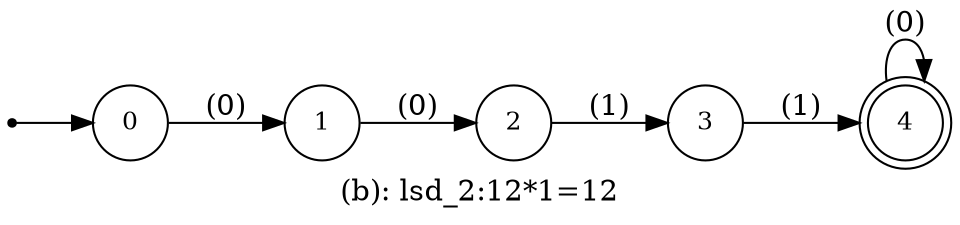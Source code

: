 digraph G {
label = "(b): lsd_2:12*1=12";
rankdir = LR;
node [shape = circle, label="0", fontsize=12]0;
node [shape = circle, label="1", fontsize=12]1;
node [shape = circle, label="2", fontsize=12]2;
node [shape = circle, label="3", fontsize=12]3;
node [shape = doublecircle, label="4", fontsize=12]4;
node [shape = point ]; qi
qi ->0;
0 -> 1[ label = "(0)"];
1 -> 2[ label = "(0)"];
2 -> 3[ label = "(1)"];
3 -> 4[ label = "(1)"];
4 -> 4[ label = "(0)"];
}
